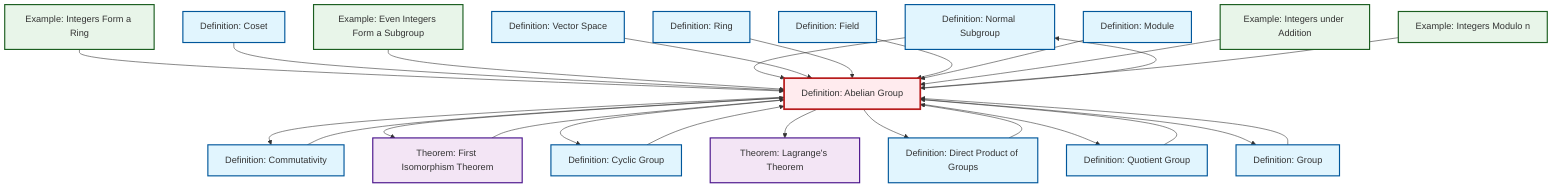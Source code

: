 graph TD
    classDef definition fill:#e1f5fe,stroke:#01579b,stroke-width:2px
    classDef theorem fill:#f3e5f5,stroke:#4a148c,stroke-width:2px
    classDef axiom fill:#fff3e0,stroke:#e65100,stroke-width:2px
    classDef example fill:#e8f5e9,stroke:#1b5e20,stroke-width:2px
    classDef current fill:#ffebee,stroke:#b71c1c,stroke-width:3px
    def-normal-subgroup["Definition: Normal Subgroup"]:::definition
    thm-first-isomorphism["Theorem: First Isomorphism Theorem"]:::theorem
    def-field["Definition: Field"]:::definition
    def-module["Definition: Module"]:::definition
    ex-quotient-integers-mod-n["Example: Integers Modulo n"]:::example
    thm-lagrange["Theorem: Lagrange's Theorem"]:::theorem
    def-coset["Definition: Coset"]:::definition
    def-vector-space["Definition: Vector Space"]:::definition
    def-quotient-group["Definition: Quotient Group"]:::definition
    ex-integers-addition["Example: Integers under Addition"]:::example
    def-cyclic-group["Definition: Cyclic Group"]:::definition
    ex-even-integers-subgroup["Example: Even Integers Form a Subgroup"]:::example
    def-ring["Definition: Ring"]:::definition
    def-group["Definition: Group"]:::definition
    def-commutativity["Definition: Commutativity"]:::definition
    def-abelian-group["Definition: Abelian Group"]:::definition
    ex-integers-ring["Example: Integers Form a Ring"]:::example
    def-direct-product["Definition: Direct Product of Groups"]:::definition
    def-abelian-group --> def-commutativity
    def-abelian-group --> thm-first-isomorphism
    def-direct-product --> def-abelian-group
    ex-integers-ring --> def-abelian-group
    def-coset --> def-abelian-group
    def-abelian-group --> def-normal-subgroup
    ex-even-integers-subgroup --> def-abelian-group
    def-normal-subgroup --> def-abelian-group
    def-abelian-group --> def-cyclic-group
    def-abelian-group --> thm-lagrange
    thm-first-isomorphism --> def-abelian-group
    def-group --> def-abelian-group
    def-vector-space --> def-abelian-group
    def-abelian-group --> def-direct-product
    def-ring --> def-abelian-group
    def-field --> def-abelian-group
    def-cyclic-group --> def-abelian-group
    def-abelian-group --> def-quotient-group
    def-abelian-group --> def-group
    def-module --> def-abelian-group
    def-quotient-group --> def-abelian-group
    def-commutativity --> def-abelian-group
    ex-integers-addition --> def-abelian-group
    ex-quotient-integers-mod-n --> def-abelian-group
    class def-abelian-group current